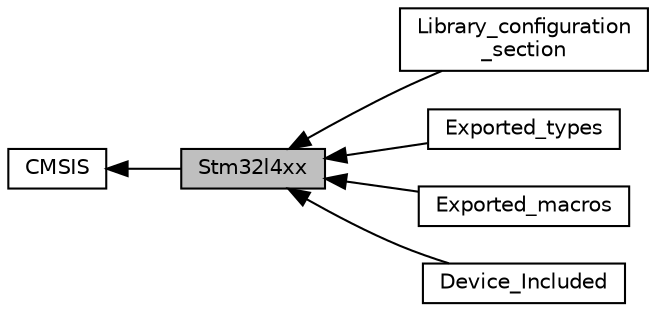digraph "Stm32l4xx"
{
  edge [fontname="Helvetica",fontsize="10",labelfontname="Helvetica",labelfontsize="10"];
  node [fontname="Helvetica",fontsize="10",shape=box];
  rankdir=LR;
  Node3 [label="Library_configuration\l_section",height=0.2,width=0.4,color="black", fillcolor="white", style="filled",URL="$group___library__configuration__section.html",tooltip=" "];
  Node5 [label="Exported_types",height=0.2,width=0.4,color="black", fillcolor="white", style="filled",URL="$group___exported__types.html",tooltip=" "];
  Node6 [label="Exported_macros",height=0.2,width=0.4,color="black", fillcolor="white", style="filled",URL="$group___exported__macros.html",tooltip=" "];
  Node2 [label="CMSIS",height=0.2,width=0.4,color="black", fillcolor="white", style="filled",URL="$group___c_m_s_i_s.html",tooltip=" "];
  Node1 [label="Stm32l4xx",height=0.2,width=0.4,color="black", fillcolor="grey75", style="filled", fontcolor="black",tooltip=" "];
  Node4 [label="Device_Included",height=0.2,width=0.4,color="black", fillcolor="white", style="filled",URL="$group___device___included.html",tooltip=" "];
  Node2->Node1 [shape=plaintext, dir="back", style="solid"];
  Node1->Node3 [shape=plaintext, dir="back", style="solid"];
  Node1->Node4 [shape=plaintext, dir="back", style="solid"];
  Node1->Node5 [shape=plaintext, dir="back", style="solid"];
  Node1->Node6 [shape=plaintext, dir="back", style="solid"];
}
